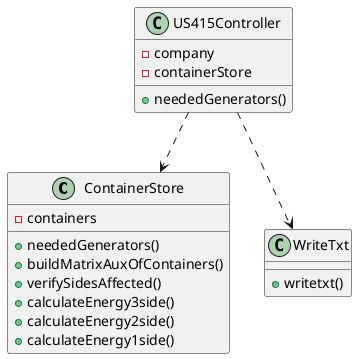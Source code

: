 @startuml
'https://plantuml.com/class-diagram




class ContainerStore{
-containers
+neededGenerators()
+buildMatrixAuxOfContainers()
+verifySidesAffected()
+calculateEnergy3side()
+calculateEnergy2side()
+calculateEnergy1side()
}



class US415Controller{
-company
-containerStore
+neededGenerators()
}



class WriteTxt{
+writetxt()
}



US415Controller..>ContainerStore

US415Controller ..> WriteTxt


@enduml
